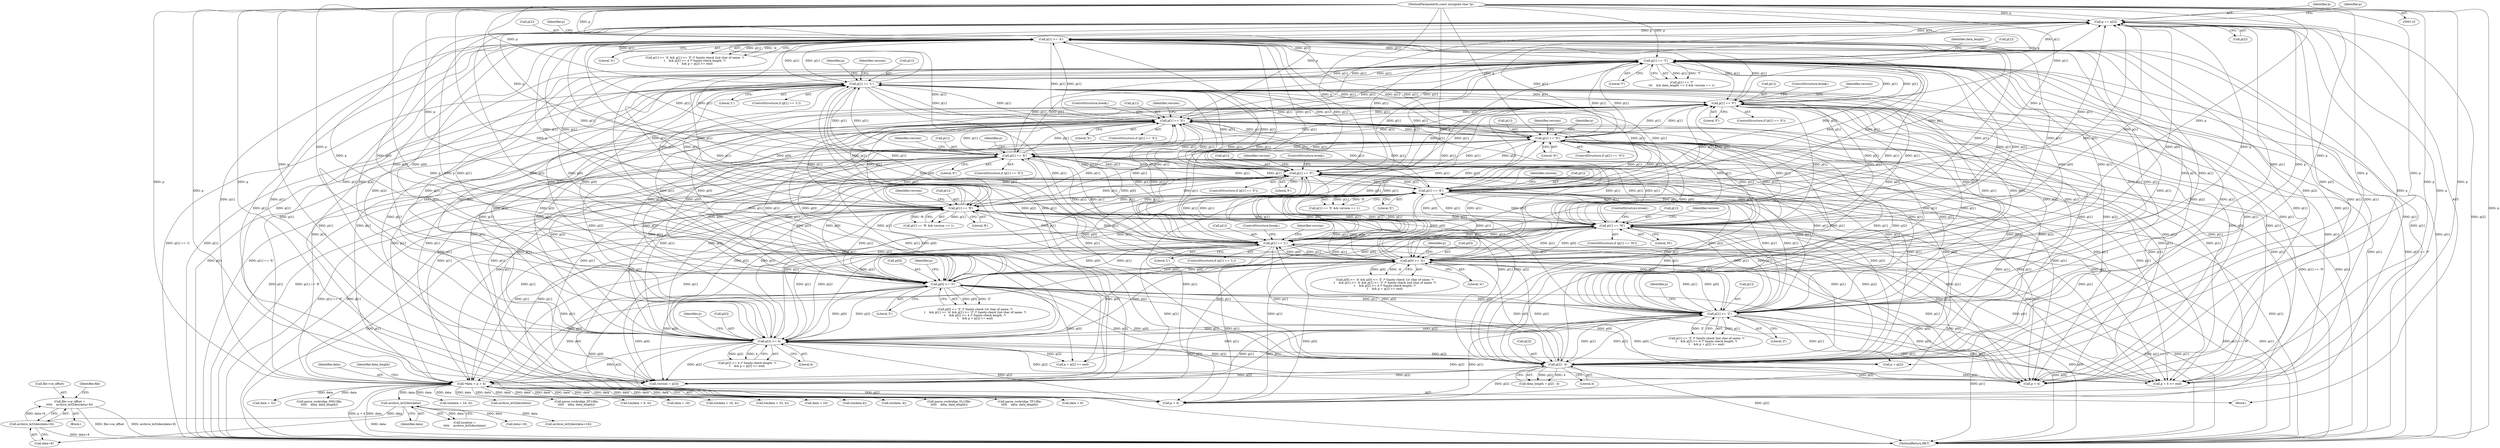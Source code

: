 digraph "0_libarchive_8312eaa576014cd9b965012af51bc1f967b12423@pointer" {
"1000218" [label="(Call,file->ce_offset =\n\t\t\t\t\t    archive_le32dec(data+8))"];
"1000222" [label="(Call,archive_le32dec(data+8))"];
"1000216" [label="(Call,archive_le32dec(data))"];
"1000172" [label="(Call,*data = p + 4)"];
"1000488" [label="(Call,p[1] == 'T')"];
"1000465" [label="(Call,p[1] == 'L')"];
"1000539" [label="(Call,p[1] == 'F')"];
"1000348" [label="(Call,p[1] == 'X')"];
"1000305" [label="(Call,p[1] == 'N')"];
"1000198" [label="(Call,p[1] == 'E')"];
"1000516" [label="(Call,p[1] == 'F')"];
"1000146" [label="(Call,p[1] >= 'A')"];
"1000431" [label="(Call,p[1] == 'E')"];
"1000152" [label="(Call,p[1] <= 'Z')"];
"1000113" [label="(MethodParameterIn,const unsigned char *p)"];
"1000556" [label="(Call,p += p[2])"];
"1000180" [label="(Call,p[2] - 4)"];
"1000158" [label="(Call,p[2] >= 4)"];
"1000140" [label="(Call,p[0] <= 'Z')"];
"1000134" [label="(Call,p[0] >= 'A')"];
"1000245" [label="(Call,p[1] == 'L')"];
"1000282" [label="(Call,p[1] == 'M')"];
"1000453" [label="(Call,p[1] == 'R')"];
"1000465" [label="(Call,p[1] == 'L')"];
"1000404" [label="(Call,toi(data + 24, 4))"];
"1000244" [label="(ControlStructure,if (p[1] == 'L'))"];
"1000246" [label="(Call,p[1])"];
"1000249" [label="(Literal,'L')"];
"1000281" [label="(ControlStructure,if (p[1] == 'M'))"];
"1000228" [label="(Identifier,file)"];
"1000180" [label="(Call,p[2] - 4)"];
"1000272" [label="(Call,archive_le32dec(data))"];
"1000142" [label="(Identifier,p)"];
"1000282" [label="(Call,p[1] == 'M')"];
"1000140" [label="(Call,p[0] <= 'Z')"];
"1000452" [label="(Call,p[1] == 'R' && version == 1)"];
"1000314" [label="(Identifier,version)"];
"1000153" [label="(Call,p[1])"];
"1000549" [label="(Call,parse_rockridge_ZF1(file,\n\t\t\t\t\t    data, data_length))"];
"1000150" [label="(Literal,'A')"];
"1000216" [label="(Call,archive_le32dec(data))"];
"1000198" [label="(Call,p[1] == 'E')"];
"1000378" [label="(Call,toi(data + 8, 4))"];
"1000145" [label="(Call,p[1] >= 'A' && p[1] <= 'Z' /* Sanity-check 2nd char of name. */\n\t    && p[2] >= 4 /* Sanity-check length. */\n\t    && p + p[2] <= end)"];
"1000427" [label="(ControlStructure,break;)"];
"1000212" [label="(Block,)"];
"1000217" [label="(Identifier,data)"];
"1000392" [label="(Call,data + 16)"];
"1000488" [label="(Call,p[1] == 'T')"];
"1000543" [label="(Literal,'F')"];
"1000181" [label="(Call,p[2])"];
"1000302" [label="(ControlStructure,break;)"];
"1000515" [label="(ControlStructure,if (p[1] == 'F'))"];
"1000350" [label="(Identifier,p)"];
"1000391" [label="(Call,toi(data + 16, 4))"];
"1000141" [label="(Call,p[0])"];
"1000162" [label="(Literal,4)"];
"1000516" [label="(Call,p[1] == 'F')"];
"1000417" [label="(Call,toi(data + 32, 4))"];
"1000156" [label="(Literal,'Z')"];
"1000163" [label="(Call,p + p[2] <= end)"];
"1000405" [label="(Call,data + 24)"];
"1000129" [label="(Call,p + 4)"];
"1000135" [label="(Call,p[0])"];
"1000538" [label="(ControlStructure,if (p[1] == 'F'))"];
"1000520" [label="(Literal,'F')"];
"1000558" [label="(Call,p[2])"];
"1000219" [label="(Call,file->ce_offset)"];
"1000147" [label="(Call,p[1])"];
"1000469" [label="(Literal,'L')"];
"1000222" [label="(Call,archive_le32dec(data+8))"];
"1000134" [label="(Call,p[0] >= 'A')"];
"1000557" [label="(Identifier,p)"];
"1000431" [label="(Call,p[1] == 'E')"];
"1000305" [label="(Call,p[1] == 'N')"];
"1000128" [label="(Call,p + 4 <= end)"];
"1000152" [label="(Call,p[1] <= 'Z')"];
"1000473" [label="(Identifier,version)"];
"1000207" [label="(Identifier,version)"];
"1000324" [label="(Call,toi(data,4))"];
"1000489" [label="(Call,p[1])"];
"1000199" [label="(Call,p[1])"];
"1000158" [label="(Call,p[2] >= 4)"];
"1000214" [label="(Call,location =\n\t\t\t\t\t    archive_le32dec(data))"];
"1000430" [label="(Call,p[1] == 'E' && version == 1)"];
"1000352" [label="(Literal,'X')"];
"1000536" [label="(ControlStructure,break;)"];
"1000279" [label="(ControlStructure,break;)"];
"1000432" [label="(Call,p[1])"];
"1000459" [label="(Identifier,version)"];
"1000154" [label="(Identifier,p)"];
"1000563" [label="(MethodReturn,RET)"];
"1000138" [label="(Literal,'A')"];
"1000283" [label="(Call,p[1])"];
"1000457" [label="(Literal,'R')"];
"1000553" [label="(ControlStructure,break;)"];
"1000539" [label="(Call,p[1] == 'F')"];
"1000173" [label="(Identifier,data)"];
"1000170" [label="(Block,)"];
"1000466" [label="(Call,p[1])"];
"1000223" [label="(Call,data+8)"];
"1000464" [label="(ControlStructure,if (p[1] == 'L'))"];
"1000113" [label="(MethodParameterIn,const unsigned char *p)"];
"1000151" [label="(Call,p[1] <= 'Z' /* Sanity-check 2nd char of name. */\n\t    && p[2] >= 4 /* Sanity-check length. */\n\t    && p + p[2] <= end)"];
"1000164" [label="(Call,p + p[2])"];
"1000254" [label="(Identifier,version)"];
"1000347" [label="(ControlStructure,if (p[1] == 'X'))"];
"1000349" [label="(Call,p[1])"];
"1000356" [label="(Identifier,version)"];
"1000165" [label="(Identifier,p)"];
"1000495" [label="(Identifier,data_length)"];
"1000309" [label="(Literal,'N')"];
"1000202" [label="(Literal,'E')"];
"1000197" [label="(ControlStructure,if (p[1] == 'E'))"];
"1000367" [label="(Call,toi(data, 4))"];
"1000492" [label="(Literal,'T')"];
"1000547" [label="(Identifier,version)"];
"1000304" [label="(ControlStructure,if (p[1] == 'N'))"];
"1000231" [label="(Call,data+16)"];
"1000437" [label="(Identifier,version)"];
"1000148" [label="(Identifier,p)"];
"1000286" [label="(Literal,'M')"];
"1000487" [label="(Call,p[1] == 'T'\n\t\t\t    && data_length == 0 && version == 1)"];
"1000146" [label="(Call,p[1] >= 'A')"];
"1000454" [label="(Call,p[1])"];
"1000476" [label="(Call,parse_rockridge_SL1(file,\n\t\t\t\t\t    data, data_length))"];
"1000490" [label="(Identifier,p)"];
"1000556" [label="(Call,p += p[2])"];
"1000144" [label="(Literal,'Z')"];
"1000157" [label="(Call,p[2] >= 4 /* Sanity-check length. */\n\t    && p + p[2] <= end)"];
"1000348" [label="(Call,p[1] == 'X')"];
"1000186" [label="(Call,version = p[3])"];
"1000527" [label="(Call,parse_rockridge_TF1(file,\n\t\t\t\t\t    data, data_length))"];
"1000160" [label="(Identifier,p)"];
"1000174" [label="(Call,p + 4)"];
"1000517" [label="(Call,p[1])"];
"1000290" [label="(Identifier,version)"];
"1000133" [label="(Call,p[0] >= 'A' && p[0] <= 'Z' /* Sanity-check 1st char of name. */\n\t    && p[1] >= 'A' && p[1] <= 'Z' /* Sanity-check 2nd char of name. */\n\t    && p[2] >= 4 /* Sanity-check length. */\n\t    && p + p[2] <= end)"];
"1000230" [label="(Call,archive_le32dec(data+16))"];
"1000184" [label="(Literal,4)"];
"1000178" [label="(Call,data_length = p[2] - 4)"];
"1000540" [label="(Call,p[1])"];
"1000306" [label="(Call,p[1])"];
"1000139" [label="(Call,p[0] <= 'Z' /* Sanity-check 1st char of name. */\n\t    && p[1] >= 'A' && p[1] <= 'Z' /* Sanity-check 2nd char of name. */\n\t    && p[2] >= 4 /* Sanity-check length. */\n\t    && p + p[2] <= end)"];
"1000524" [label="(Identifier,version)"];
"1000247" [label="(Identifier,p)"];
"1000453" [label="(Call,p[1] == 'R')"];
"1000130" [label="(Identifier,p)"];
"1000159" [label="(Call,p[2])"];
"1000245" [label="(Call,p[1] == 'L')"];
"1000218" [label="(Call,file->ce_offset =\n\t\t\t\t\t    archive_le32dec(data+8))"];
"1000435" [label="(Literal,'E')"];
"1000179" [label="(Identifier,data_length)"];
"1000379" [label="(Call,data + 8)"];
"1000418" [label="(Call,data + 32)"];
"1000172" [label="(Call,*data = p + 4)"];
"1000293" [label="(Call,parse_rockridge_NM1(file,\n\t\t\t\t\t    data, data_length))"];
"1000218" -> "1000212"  [label="AST: "];
"1000218" -> "1000222"  [label="CFG: "];
"1000219" -> "1000218"  [label="AST: "];
"1000222" -> "1000218"  [label="AST: "];
"1000228" -> "1000218"  [label="CFG: "];
"1000218" -> "1000563"  [label="DDG: file->ce_offset"];
"1000218" -> "1000563"  [label="DDG: archive_le32dec(data+8)"];
"1000222" -> "1000218"  [label="DDG: data+8"];
"1000222" -> "1000223"  [label="CFG: "];
"1000223" -> "1000222"  [label="AST: "];
"1000222" -> "1000563"  [label="DDG: data+8"];
"1000216" -> "1000222"  [label="DDG: data"];
"1000216" -> "1000214"  [label="AST: "];
"1000216" -> "1000217"  [label="CFG: "];
"1000217" -> "1000216"  [label="AST: "];
"1000214" -> "1000216"  [label="CFG: "];
"1000216" -> "1000214"  [label="DDG: data"];
"1000172" -> "1000216"  [label="DDG: data"];
"1000216" -> "1000223"  [label="DDG: data"];
"1000216" -> "1000230"  [label="DDG: data"];
"1000216" -> "1000231"  [label="DDG: data"];
"1000172" -> "1000170"  [label="AST: "];
"1000172" -> "1000174"  [label="CFG: "];
"1000173" -> "1000172"  [label="AST: "];
"1000174" -> "1000172"  [label="AST: "];
"1000179" -> "1000172"  [label="CFG: "];
"1000172" -> "1000563"  [label="DDG: data"];
"1000172" -> "1000563"  [label="DDG: p + 4"];
"1000488" -> "1000172"  [label="DDG: p[1]"];
"1000140" -> "1000172"  [label="DDG: p[0]"];
"1000198" -> "1000172"  [label="DDG: p[1]"];
"1000516" -> "1000172"  [label="DDG: p[1]"];
"1000146" -> "1000172"  [label="DDG: p[1]"];
"1000539" -> "1000172"  [label="DDG: p[1]"];
"1000158" -> "1000172"  [label="DDG: p[2]"];
"1000348" -> "1000172"  [label="DDG: p[1]"];
"1000305" -> "1000172"  [label="DDG: p[1]"];
"1000431" -> "1000172"  [label="DDG: p[1]"];
"1000152" -> "1000172"  [label="DDG: p[1]"];
"1000134" -> "1000172"  [label="DDG: p[0]"];
"1000245" -> "1000172"  [label="DDG: p[1]"];
"1000282" -> "1000172"  [label="DDG: p[1]"];
"1000453" -> "1000172"  [label="DDG: p[1]"];
"1000465" -> "1000172"  [label="DDG: p[1]"];
"1000113" -> "1000172"  [label="DDG: p"];
"1000180" -> "1000172"  [label="DDG: p[2]"];
"1000172" -> "1000272"  [label="DDG: data"];
"1000172" -> "1000293"  [label="DDG: data"];
"1000172" -> "1000324"  [label="DDG: data"];
"1000172" -> "1000367"  [label="DDG: data"];
"1000172" -> "1000378"  [label="DDG: data"];
"1000172" -> "1000379"  [label="DDG: data"];
"1000172" -> "1000391"  [label="DDG: data"];
"1000172" -> "1000392"  [label="DDG: data"];
"1000172" -> "1000404"  [label="DDG: data"];
"1000172" -> "1000405"  [label="DDG: data"];
"1000172" -> "1000417"  [label="DDG: data"];
"1000172" -> "1000418"  [label="DDG: data"];
"1000172" -> "1000476"  [label="DDG: data"];
"1000172" -> "1000527"  [label="DDG: data"];
"1000172" -> "1000549"  [label="DDG: data"];
"1000488" -> "1000487"  [label="AST: "];
"1000488" -> "1000492"  [label="CFG: "];
"1000489" -> "1000488"  [label="AST: "];
"1000492" -> "1000488"  [label="AST: "];
"1000495" -> "1000488"  [label="CFG: "];
"1000487" -> "1000488"  [label="CFG: "];
"1000488" -> "1000563"  [label="DDG: p[1]"];
"1000488" -> "1000128"  [label="DDG: p[1]"];
"1000488" -> "1000129"  [label="DDG: p[1]"];
"1000488" -> "1000134"  [label="DDG: p[1]"];
"1000488" -> "1000140"  [label="DDG: p[1]"];
"1000488" -> "1000146"  [label="DDG: p[1]"];
"1000488" -> "1000152"  [label="DDG: p[1]"];
"1000488" -> "1000158"  [label="DDG: p[1]"];
"1000488" -> "1000174"  [label="DDG: p[1]"];
"1000488" -> "1000180"  [label="DDG: p[1]"];
"1000488" -> "1000186"  [label="DDG: p[1]"];
"1000488" -> "1000198"  [label="DDG: p[1]"];
"1000488" -> "1000245"  [label="DDG: p[1]"];
"1000488" -> "1000282"  [label="DDG: p[1]"];
"1000488" -> "1000305"  [label="DDG: p[1]"];
"1000488" -> "1000348"  [label="DDG: p[1]"];
"1000488" -> "1000431"  [label="DDG: p[1]"];
"1000488" -> "1000453"  [label="DDG: p[1]"];
"1000488" -> "1000465"  [label="DDG: p[1]"];
"1000488" -> "1000487"  [label="DDG: p[1]"];
"1000488" -> "1000487"  [label="DDG: 'T'"];
"1000465" -> "1000488"  [label="DDG: p[1]"];
"1000113" -> "1000488"  [label="DDG: p"];
"1000140" -> "1000488"  [label="DDG: p[0]"];
"1000198" -> "1000488"  [label="DDG: p[1]"];
"1000516" -> "1000488"  [label="DDG: p[1]"];
"1000146" -> "1000488"  [label="DDG: p[1]"];
"1000539" -> "1000488"  [label="DDG: p[1]"];
"1000158" -> "1000488"  [label="DDG: p[2]"];
"1000348" -> "1000488"  [label="DDG: p[1]"];
"1000305" -> "1000488"  [label="DDG: p[1]"];
"1000431" -> "1000488"  [label="DDG: p[1]"];
"1000152" -> "1000488"  [label="DDG: p[1]"];
"1000134" -> "1000488"  [label="DDG: p[0]"];
"1000245" -> "1000488"  [label="DDG: p[1]"];
"1000282" -> "1000488"  [label="DDG: p[1]"];
"1000453" -> "1000488"  [label="DDG: p[1]"];
"1000180" -> "1000488"  [label="DDG: p[2]"];
"1000488" -> "1000516"  [label="DDG: p[1]"];
"1000488" -> "1000539"  [label="DDG: p[1]"];
"1000488" -> "1000556"  [label="DDG: p[1]"];
"1000465" -> "1000464"  [label="AST: "];
"1000465" -> "1000469"  [label="CFG: "];
"1000466" -> "1000465"  [label="AST: "];
"1000469" -> "1000465"  [label="AST: "];
"1000473" -> "1000465"  [label="CFG: "];
"1000490" -> "1000465"  [label="CFG: "];
"1000465" -> "1000563"  [label="DDG: p[1] == 'L'"];
"1000465" -> "1000563"  [label="DDG: p[1]"];
"1000465" -> "1000128"  [label="DDG: p[1]"];
"1000465" -> "1000129"  [label="DDG: p[1]"];
"1000465" -> "1000134"  [label="DDG: p[1]"];
"1000465" -> "1000140"  [label="DDG: p[1]"];
"1000465" -> "1000146"  [label="DDG: p[1]"];
"1000465" -> "1000152"  [label="DDG: p[1]"];
"1000465" -> "1000158"  [label="DDG: p[1]"];
"1000465" -> "1000174"  [label="DDG: p[1]"];
"1000465" -> "1000180"  [label="DDG: p[1]"];
"1000465" -> "1000186"  [label="DDG: p[1]"];
"1000465" -> "1000198"  [label="DDG: p[1]"];
"1000465" -> "1000245"  [label="DDG: p[1]"];
"1000465" -> "1000282"  [label="DDG: p[1]"];
"1000465" -> "1000305"  [label="DDG: p[1]"];
"1000465" -> "1000348"  [label="DDG: p[1]"];
"1000465" -> "1000431"  [label="DDG: p[1]"];
"1000465" -> "1000453"  [label="DDG: p[1]"];
"1000539" -> "1000465"  [label="DDG: p[1]"];
"1000348" -> "1000465"  [label="DDG: p[1]"];
"1000305" -> "1000465"  [label="DDG: p[1]"];
"1000198" -> "1000465"  [label="DDG: p[1]"];
"1000516" -> "1000465"  [label="DDG: p[1]"];
"1000146" -> "1000465"  [label="DDG: p[1]"];
"1000431" -> "1000465"  [label="DDG: p[1]"];
"1000152" -> "1000465"  [label="DDG: p[1]"];
"1000245" -> "1000465"  [label="DDG: p[1]"];
"1000282" -> "1000465"  [label="DDG: p[1]"];
"1000453" -> "1000465"  [label="DDG: p[1]"];
"1000113" -> "1000465"  [label="DDG: p"];
"1000140" -> "1000465"  [label="DDG: p[0]"];
"1000158" -> "1000465"  [label="DDG: p[2]"];
"1000134" -> "1000465"  [label="DDG: p[0]"];
"1000180" -> "1000465"  [label="DDG: p[2]"];
"1000465" -> "1000516"  [label="DDG: p[1]"];
"1000465" -> "1000539"  [label="DDG: p[1]"];
"1000465" -> "1000556"  [label="DDG: p[1]"];
"1000539" -> "1000538"  [label="AST: "];
"1000539" -> "1000543"  [label="CFG: "];
"1000540" -> "1000539"  [label="AST: "];
"1000543" -> "1000539"  [label="AST: "];
"1000547" -> "1000539"  [label="CFG: "];
"1000553" -> "1000539"  [label="CFG: "];
"1000539" -> "1000563"  [label="DDG: p[1]"];
"1000539" -> "1000563"  [label="DDG: p[1] == 'F'"];
"1000539" -> "1000128"  [label="DDG: p[1]"];
"1000539" -> "1000129"  [label="DDG: p[1]"];
"1000539" -> "1000134"  [label="DDG: p[1]"];
"1000539" -> "1000140"  [label="DDG: p[1]"];
"1000539" -> "1000146"  [label="DDG: p[1]"];
"1000539" -> "1000152"  [label="DDG: p[1]"];
"1000539" -> "1000158"  [label="DDG: p[1]"];
"1000539" -> "1000174"  [label="DDG: p[1]"];
"1000539" -> "1000180"  [label="DDG: p[1]"];
"1000539" -> "1000186"  [label="DDG: p[1]"];
"1000539" -> "1000198"  [label="DDG: p[1]"];
"1000539" -> "1000245"  [label="DDG: p[1]"];
"1000539" -> "1000282"  [label="DDG: p[1]"];
"1000539" -> "1000305"  [label="DDG: p[1]"];
"1000539" -> "1000348"  [label="DDG: p[1]"];
"1000539" -> "1000431"  [label="DDG: p[1]"];
"1000539" -> "1000453"  [label="DDG: p[1]"];
"1000539" -> "1000516"  [label="DDG: p[1]"];
"1000348" -> "1000539"  [label="DDG: p[1]"];
"1000305" -> "1000539"  [label="DDG: p[1]"];
"1000198" -> "1000539"  [label="DDG: p[1]"];
"1000516" -> "1000539"  [label="DDG: p[1]"];
"1000146" -> "1000539"  [label="DDG: p[1]"];
"1000431" -> "1000539"  [label="DDG: p[1]"];
"1000152" -> "1000539"  [label="DDG: p[1]"];
"1000245" -> "1000539"  [label="DDG: p[1]"];
"1000282" -> "1000539"  [label="DDG: p[1]"];
"1000453" -> "1000539"  [label="DDG: p[1]"];
"1000113" -> "1000539"  [label="DDG: p"];
"1000140" -> "1000539"  [label="DDG: p[0]"];
"1000158" -> "1000539"  [label="DDG: p[2]"];
"1000134" -> "1000539"  [label="DDG: p[0]"];
"1000180" -> "1000539"  [label="DDG: p[2]"];
"1000539" -> "1000556"  [label="DDG: p[1]"];
"1000348" -> "1000347"  [label="AST: "];
"1000348" -> "1000352"  [label="CFG: "];
"1000349" -> "1000348"  [label="AST: "];
"1000352" -> "1000348"  [label="AST: "];
"1000356" -> "1000348"  [label="CFG: "];
"1000427" -> "1000348"  [label="CFG: "];
"1000348" -> "1000563"  [label="DDG: p[1]"];
"1000348" -> "1000563"  [label="DDG: p[1] == 'X'"];
"1000348" -> "1000128"  [label="DDG: p[1]"];
"1000348" -> "1000129"  [label="DDG: p[1]"];
"1000348" -> "1000134"  [label="DDG: p[1]"];
"1000348" -> "1000140"  [label="DDG: p[1]"];
"1000348" -> "1000146"  [label="DDG: p[1]"];
"1000348" -> "1000152"  [label="DDG: p[1]"];
"1000348" -> "1000158"  [label="DDG: p[1]"];
"1000348" -> "1000174"  [label="DDG: p[1]"];
"1000348" -> "1000180"  [label="DDG: p[1]"];
"1000348" -> "1000186"  [label="DDG: p[1]"];
"1000348" -> "1000198"  [label="DDG: p[1]"];
"1000348" -> "1000245"  [label="DDG: p[1]"];
"1000348" -> "1000282"  [label="DDG: p[1]"];
"1000348" -> "1000305"  [label="DDG: p[1]"];
"1000305" -> "1000348"  [label="DDG: p[1]"];
"1000113" -> "1000348"  [label="DDG: p"];
"1000140" -> "1000348"  [label="DDG: p[0]"];
"1000198" -> "1000348"  [label="DDG: p[1]"];
"1000516" -> "1000348"  [label="DDG: p[1]"];
"1000146" -> "1000348"  [label="DDG: p[1]"];
"1000158" -> "1000348"  [label="DDG: p[2]"];
"1000431" -> "1000348"  [label="DDG: p[1]"];
"1000152" -> "1000348"  [label="DDG: p[1]"];
"1000134" -> "1000348"  [label="DDG: p[0]"];
"1000245" -> "1000348"  [label="DDG: p[1]"];
"1000282" -> "1000348"  [label="DDG: p[1]"];
"1000453" -> "1000348"  [label="DDG: p[1]"];
"1000180" -> "1000348"  [label="DDG: p[2]"];
"1000348" -> "1000431"  [label="DDG: p[1]"];
"1000348" -> "1000453"  [label="DDG: p[1]"];
"1000348" -> "1000516"  [label="DDG: p[1]"];
"1000348" -> "1000556"  [label="DDG: p[1]"];
"1000305" -> "1000304"  [label="AST: "];
"1000305" -> "1000309"  [label="CFG: "];
"1000306" -> "1000305"  [label="AST: "];
"1000309" -> "1000305"  [label="AST: "];
"1000314" -> "1000305"  [label="CFG: "];
"1000350" -> "1000305"  [label="CFG: "];
"1000305" -> "1000563"  [label="DDG: p[1] == 'N'"];
"1000305" -> "1000563"  [label="DDG: p[1]"];
"1000305" -> "1000128"  [label="DDG: p[1]"];
"1000305" -> "1000129"  [label="DDG: p[1]"];
"1000305" -> "1000134"  [label="DDG: p[1]"];
"1000305" -> "1000140"  [label="DDG: p[1]"];
"1000305" -> "1000146"  [label="DDG: p[1]"];
"1000305" -> "1000152"  [label="DDG: p[1]"];
"1000305" -> "1000158"  [label="DDG: p[1]"];
"1000305" -> "1000174"  [label="DDG: p[1]"];
"1000305" -> "1000180"  [label="DDG: p[1]"];
"1000305" -> "1000186"  [label="DDG: p[1]"];
"1000305" -> "1000198"  [label="DDG: p[1]"];
"1000305" -> "1000245"  [label="DDG: p[1]"];
"1000305" -> "1000282"  [label="DDG: p[1]"];
"1000198" -> "1000305"  [label="DDG: p[1]"];
"1000516" -> "1000305"  [label="DDG: p[1]"];
"1000146" -> "1000305"  [label="DDG: p[1]"];
"1000431" -> "1000305"  [label="DDG: p[1]"];
"1000152" -> "1000305"  [label="DDG: p[1]"];
"1000245" -> "1000305"  [label="DDG: p[1]"];
"1000282" -> "1000305"  [label="DDG: p[1]"];
"1000453" -> "1000305"  [label="DDG: p[1]"];
"1000113" -> "1000305"  [label="DDG: p"];
"1000140" -> "1000305"  [label="DDG: p[0]"];
"1000158" -> "1000305"  [label="DDG: p[2]"];
"1000134" -> "1000305"  [label="DDG: p[0]"];
"1000180" -> "1000305"  [label="DDG: p[2]"];
"1000305" -> "1000431"  [label="DDG: p[1]"];
"1000305" -> "1000453"  [label="DDG: p[1]"];
"1000305" -> "1000516"  [label="DDG: p[1]"];
"1000305" -> "1000556"  [label="DDG: p[1]"];
"1000198" -> "1000197"  [label="AST: "];
"1000198" -> "1000202"  [label="CFG: "];
"1000199" -> "1000198"  [label="AST: "];
"1000202" -> "1000198"  [label="AST: "];
"1000207" -> "1000198"  [label="CFG: "];
"1000247" -> "1000198"  [label="CFG: "];
"1000198" -> "1000563"  [label="DDG: p[1]"];
"1000198" -> "1000563"  [label="DDG: p[1] == 'E'"];
"1000198" -> "1000128"  [label="DDG: p[1]"];
"1000198" -> "1000129"  [label="DDG: p[1]"];
"1000198" -> "1000134"  [label="DDG: p[1]"];
"1000198" -> "1000140"  [label="DDG: p[1]"];
"1000198" -> "1000146"  [label="DDG: p[1]"];
"1000198" -> "1000152"  [label="DDG: p[1]"];
"1000198" -> "1000158"  [label="DDG: p[1]"];
"1000198" -> "1000174"  [label="DDG: p[1]"];
"1000198" -> "1000180"  [label="DDG: p[1]"];
"1000198" -> "1000186"  [label="DDG: p[1]"];
"1000516" -> "1000198"  [label="DDG: p[1]"];
"1000146" -> "1000198"  [label="DDG: p[1]"];
"1000431" -> "1000198"  [label="DDG: p[1]"];
"1000152" -> "1000198"  [label="DDG: p[1]"];
"1000245" -> "1000198"  [label="DDG: p[1]"];
"1000282" -> "1000198"  [label="DDG: p[1]"];
"1000453" -> "1000198"  [label="DDG: p[1]"];
"1000113" -> "1000198"  [label="DDG: p"];
"1000140" -> "1000198"  [label="DDG: p[0]"];
"1000158" -> "1000198"  [label="DDG: p[2]"];
"1000134" -> "1000198"  [label="DDG: p[0]"];
"1000180" -> "1000198"  [label="DDG: p[2]"];
"1000198" -> "1000245"  [label="DDG: p[1]"];
"1000198" -> "1000282"  [label="DDG: p[1]"];
"1000198" -> "1000431"  [label="DDG: p[1]"];
"1000198" -> "1000453"  [label="DDG: p[1]"];
"1000198" -> "1000516"  [label="DDG: p[1]"];
"1000198" -> "1000556"  [label="DDG: p[1]"];
"1000516" -> "1000515"  [label="AST: "];
"1000516" -> "1000520"  [label="CFG: "];
"1000517" -> "1000516"  [label="AST: "];
"1000520" -> "1000516"  [label="AST: "];
"1000524" -> "1000516"  [label="CFG: "];
"1000536" -> "1000516"  [label="CFG: "];
"1000516" -> "1000563"  [label="DDG: p[1] == 'F'"];
"1000516" -> "1000563"  [label="DDG: p[1]"];
"1000516" -> "1000128"  [label="DDG: p[1]"];
"1000516" -> "1000129"  [label="DDG: p[1]"];
"1000516" -> "1000134"  [label="DDG: p[1]"];
"1000516" -> "1000140"  [label="DDG: p[1]"];
"1000516" -> "1000146"  [label="DDG: p[1]"];
"1000516" -> "1000152"  [label="DDG: p[1]"];
"1000516" -> "1000158"  [label="DDG: p[1]"];
"1000516" -> "1000174"  [label="DDG: p[1]"];
"1000516" -> "1000180"  [label="DDG: p[1]"];
"1000516" -> "1000186"  [label="DDG: p[1]"];
"1000516" -> "1000245"  [label="DDG: p[1]"];
"1000516" -> "1000282"  [label="DDG: p[1]"];
"1000516" -> "1000431"  [label="DDG: p[1]"];
"1000516" -> "1000453"  [label="DDG: p[1]"];
"1000146" -> "1000516"  [label="DDG: p[1]"];
"1000431" -> "1000516"  [label="DDG: p[1]"];
"1000152" -> "1000516"  [label="DDG: p[1]"];
"1000245" -> "1000516"  [label="DDG: p[1]"];
"1000282" -> "1000516"  [label="DDG: p[1]"];
"1000453" -> "1000516"  [label="DDG: p[1]"];
"1000113" -> "1000516"  [label="DDG: p"];
"1000140" -> "1000516"  [label="DDG: p[0]"];
"1000158" -> "1000516"  [label="DDG: p[2]"];
"1000134" -> "1000516"  [label="DDG: p[0]"];
"1000180" -> "1000516"  [label="DDG: p[2]"];
"1000516" -> "1000556"  [label="DDG: p[1]"];
"1000146" -> "1000145"  [label="AST: "];
"1000146" -> "1000150"  [label="CFG: "];
"1000147" -> "1000146"  [label="AST: "];
"1000150" -> "1000146"  [label="AST: "];
"1000154" -> "1000146"  [label="CFG: "];
"1000145" -> "1000146"  [label="CFG: "];
"1000146" -> "1000563"  [label="DDG: p[1]"];
"1000146" -> "1000128"  [label="DDG: p[1]"];
"1000146" -> "1000129"  [label="DDG: p[1]"];
"1000146" -> "1000134"  [label="DDG: p[1]"];
"1000146" -> "1000140"  [label="DDG: p[1]"];
"1000146" -> "1000145"  [label="DDG: p[1]"];
"1000146" -> "1000145"  [label="DDG: 'A'"];
"1000431" -> "1000146"  [label="DDG: p[1]"];
"1000152" -> "1000146"  [label="DDG: p[1]"];
"1000245" -> "1000146"  [label="DDG: p[1]"];
"1000282" -> "1000146"  [label="DDG: p[1]"];
"1000453" -> "1000146"  [label="DDG: p[1]"];
"1000113" -> "1000146"  [label="DDG: p"];
"1000556" -> "1000146"  [label="DDG: p"];
"1000140" -> "1000146"  [label="DDG: p[0]"];
"1000134" -> "1000146"  [label="DDG: p[0]"];
"1000158" -> "1000146"  [label="DDG: p[2]"];
"1000180" -> "1000146"  [label="DDG: p[2]"];
"1000146" -> "1000152"  [label="DDG: p[1]"];
"1000146" -> "1000158"  [label="DDG: p[1]"];
"1000146" -> "1000174"  [label="DDG: p[1]"];
"1000146" -> "1000180"  [label="DDG: p[1]"];
"1000146" -> "1000186"  [label="DDG: p[1]"];
"1000146" -> "1000245"  [label="DDG: p[1]"];
"1000146" -> "1000282"  [label="DDG: p[1]"];
"1000146" -> "1000431"  [label="DDG: p[1]"];
"1000146" -> "1000453"  [label="DDG: p[1]"];
"1000146" -> "1000556"  [label="DDG: p[1]"];
"1000431" -> "1000430"  [label="AST: "];
"1000431" -> "1000435"  [label="CFG: "];
"1000432" -> "1000431"  [label="AST: "];
"1000435" -> "1000431"  [label="AST: "];
"1000437" -> "1000431"  [label="CFG: "];
"1000430" -> "1000431"  [label="CFG: "];
"1000431" -> "1000563"  [label="DDG: p[1]"];
"1000431" -> "1000128"  [label="DDG: p[1]"];
"1000431" -> "1000129"  [label="DDG: p[1]"];
"1000431" -> "1000134"  [label="DDG: p[1]"];
"1000431" -> "1000140"  [label="DDG: p[1]"];
"1000431" -> "1000152"  [label="DDG: p[1]"];
"1000431" -> "1000158"  [label="DDG: p[1]"];
"1000431" -> "1000174"  [label="DDG: p[1]"];
"1000431" -> "1000180"  [label="DDG: p[1]"];
"1000431" -> "1000186"  [label="DDG: p[1]"];
"1000431" -> "1000245"  [label="DDG: p[1]"];
"1000431" -> "1000282"  [label="DDG: p[1]"];
"1000431" -> "1000430"  [label="DDG: p[1]"];
"1000431" -> "1000430"  [label="DDG: 'E'"];
"1000152" -> "1000431"  [label="DDG: p[1]"];
"1000245" -> "1000431"  [label="DDG: p[1]"];
"1000282" -> "1000431"  [label="DDG: p[1]"];
"1000453" -> "1000431"  [label="DDG: p[1]"];
"1000113" -> "1000431"  [label="DDG: p"];
"1000140" -> "1000431"  [label="DDG: p[0]"];
"1000158" -> "1000431"  [label="DDG: p[2]"];
"1000134" -> "1000431"  [label="DDG: p[0]"];
"1000180" -> "1000431"  [label="DDG: p[2]"];
"1000431" -> "1000453"  [label="DDG: p[1]"];
"1000431" -> "1000556"  [label="DDG: p[1]"];
"1000152" -> "1000151"  [label="AST: "];
"1000152" -> "1000156"  [label="CFG: "];
"1000153" -> "1000152"  [label="AST: "];
"1000156" -> "1000152"  [label="AST: "];
"1000160" -> "1000152"  [label="CFG: "];
"1000151" -> "1000152"  [label="CFG: "];
"1000152" -> "1000563"  [label="DDG: p[1]"];
"1000152" -> "1000128"  [label="DDG: p[1]"];
"1000152" -> "1000129"  [label="DDG: p[1]"];
"1000152" -> "1000134"  [label="DDG: p[1]"];
"1000152" -> "1000140"  [label="DDG: p[1]"];
"1000152" -> "1000151"  [label="DDG: p[1]"];
"1000152" -> "1000151"  [label="DDG: 'Z'"];
"1000113" -> "1000152"  [label="DDG: p"];
"1000556" -> "1000152"  [label="DDG: p"];
"1000140" -> "1000152"  [label="DDG: p[0]"];
"1000134" -> "1000152"  [label="DDG: p[0]"];
"1000245" -> "1000152"  [label="DDG: p[1]"];
"1000282" -> "1000152"  [label="DDG: p[1]"];
"1000453" -> "1000152"  [label="DDG: p[1]"];
"1000158" -> "1000152"  [label="DDG: p[2]"];
"1000180" -> "1000152"  [label="DDG: p[2]"];
"1000152" -> "1000158"  [label="DDG: p[1]"];
"1000152" -> "1000163"  [label="DDG: p[1]"];
"1000152" -> "1000164"  [label="DDG: p[1]"];
"1000152" -> "1000174"  [label="DDG: p[1]"];
"1000152" -> "1000180"  [label="DDG: p[1]"];
"1000152" -> "1000186"  [label="DDG: p[1]"];
"1000152" -> "1000245"  [label="DDG: p[1]"];
"1000152" -> "1000282"  [label="DDG: p[1]"];
"1000152" -> "1000453"  [label="DDG: p[1]"];
"1000152" -> "1000556"  [label="DDG: p[1]"];
"1000113" -> "1000110"  [label="AST: "];
"1000113" -> "1000563"  [label="DDG: p"];
"1000113" -> "1000128"  [label="DDG: p"];
"1000113" -> "1000129"  [label="DDG: p"];
"1000113" -> "1000134"  [label="DDG: p"];
"1000113" -> "1000140"  [label="DDG: p"];
"1000113" -> "1000158"  [label="DDG: p"];
"1000113" -> "1000163"  [label="DDG: p"];
"1000113" -> "1000164"  [label="DDG: p"];
"1000113" -> "1000174"  [label="DDG: p"];
"1000113" -> "1000180"  [label="DDG: p"];
"1000113" -> "1000186"  [label="DDG: p"];
"1000113" -> "1000245"  [label="DDG: p"];
"1000113" -> "1000282"  [label="DDG: p"];
"1000113" -> "1000453"  [label="DDG: p"];
"1000113" -> "1000556"  [label="DDG: p"];
"1000556" -> "1000170"  [label="AST: "];
"1000556" -> "1000558"  [label="CFG: "];
"1000557" -> "1000556"  [label="AST: "];
"1000558" -> "1000556"  [label="AST: "];
"1000130" -> "1000556"  [label="CFG: "];
"1000556" -> "1000563"  [label="DDG: p[2]"];
"1000556" -> "1000128"  [label="DDG: p"];
"1000556" -> "1000129"  [label="DDG: p"];
"1000556" -> "1000134"  [label="DDG: p"];
"1000556" -> "1000140"  [label="DDG: p"];
"1000556" -> "1000158"  [label="DDG: p"];
"1000180" -> "1000556"  [label="DDG: p[2]"];
"1000140" -> "1000556"  [label="DDG: p[0]"];
"1000134" -> "1000556"  [label="DDG: p[0]"];
"1000245" -> "1000556"  [label="DDG: p[1]"];
"1000282" -> "1000556"  [label="DDG: p[1]"];
"1000453" -> "1000556"  [label="DDG: p[1]"];
"1000158" -> "1000556"  [label="DDG: p[2]"];
"1000180" -> "1000178"  [label="AST: "];
"1000180" -> "1000184"  [label="CFG: "];
"1000181" -> "1000180"  [label="AST: "];
"1000184" -> "1000180"  [label="AST: "];
"1000178" -> "1000180"  [label="CFG: "];
"1000180" -> "1000563"  [label="DDG: p[2]"];
"1000180" -> "1000128"  [label="DDG: p[2]"];
"1000180" -> "1000129"  [label="DDG: p[2]"];
"1000180" -> "1000134"  [label="DDG: p[2]"];
"1000180" -> "1000140"  [label="DDG: p[2]"];
"1000180" -> "1000158"  [label="DDG: p[2]"];
"1000180" -> "1000174"  [label="DDG: p[2]"];
"1000180" -> "1000178"  [label="DDG: p[2]"];
"1000180" -> "1000178"  [label="DDG: 4"];
"1000158" -> "1000180"  [label="DDG: p[2]"];
"1000140" -> "1000180"  [label="DDG: p[0]"];
"1000134" -> "1000180"  [label="DDG: p[0]"];
"1000245" -> "1000180"  [label="DDG: p[1]"];
"1000282" -> "1000180"  [label="DDG: p[1]"];
"1000453" -> "1000180"  [label="DDG: p[1]"];
"1000180" -> "1000186"  [label="DDG: p[2]"];
"1000180" -> "1000245"  [label="DDG: p[2]"];
"1000180" -> "1000282"  [label="DDG: p[2]"];
"1000180" -> "1000453"  [label="DDG: p[2]"];
"1000158" -> "1000157"  [label="AST: "];
"1000158" -> "1000162"  [label="CFG: "];
"1000159" -> "1000158"  [label="AST: "];
"1000162" -> "1000158"  [label="AST: "];
"1000165" -> "1000158"  [label="CFG: "];
"1000157" -> "1000158"  [label="CFG: "];
"1000158" -> "1000563"  [label="DDG: p[2]"];
"1000158" -> "1000128"  [label="DDG: p[2]"];
"1000158" -> "1000129"  [label="DDG: p[2]"];
"1000158" -> "1000134"  [label="DDG: p[2]"];
"1000158" -> "1000140"  [label="DDG: p[2]"];
"1000158" -> "1000157"  [label="DDG: p[2]"];
"1000158" -> "1000157"  [label="DDG: 4"];
"1000140" -> "1000158"  [label="DDG: p[0]"];
"1000134" -> "1000158"  [label="DDG: p[0]"];
"1000245" -> "1000158"  [label="DDG: p[1]"];
"1000282" -> "1000158"  [label="DDG: p[1]"];
"1000453" -> "1000158"  [label="DDG: p[1]"];
"1000158" -> "1000163"  [label="DDG: p[2]"];
"1000158" -> "1000164"  [label="DDG: p[2]"];
"1000158" -> "1000174"  [label="DDG: p[2]"];
"1000158" -> "1000186"  [label="DDG: p[2]"];
"1000158" -> "1000245"  [label="DDG: p[2]"];
"1000158" -> "1000282"  [label="DDG: p[2]"];
"1000158" -> "1000453"  [label="DDG: p[2]"];
"1000140" -> "1000139"  [label="AST: "];
"1000140" -> "1000144"  [label="CFG: "];
"1000141" -> "1000140"  [label="AST: "];
"1000144" -> "1000140"  [label="AST: "];
"1000148" -> "1000140"  [label="CFG: "];
"1000139" -> "1000140"  [label="CFG: "];
"1000140" -> "1000563"  [label="DDG: p[0]"];
"1000140" -> "1000128"  [label="DDG: p[0]"];
"1000140" -> "1000129"  [label="DDG: p[0]"];
"1000140" -> "1000134"  [label="DDG: p[0]"];
"1000140" -> "1000139"  [label="DDG: p[0]"];
"1000140" -> "1000139"  [label="DDG: 'Z'"];
"1000134" -> "1000140"  [label="DDG: p[0]"];
"1000245" -> "1000140"  [label="DDG: p[1]"];
"1000282" -> "1000140"  [label="DDG: p[1]"];
"1000453" -> "1000140"  [label="DDG: p[1]"];
"1000140" -> "1000163"  [label="DDG: p[0]"];
"1000140" -> "1000164"  [label="DDG: p[0]"];
"1000140" -> "1000174"  [label="DDG: p[0]"];
"1000140" -> "1000186"  [label="DDG: p[0]"];
"1000140" -> "1000245"  [label="DDG: p[0]"];
"1000140" -> "1000282"  [label="DDG: p[0]"];
"1000140" -> "1000453"  [label="DDG: p[0]"];
"1000134" -> "1000133"  [label="AST: "];
"1000134" -> "1000138"  [label="CFG: "];
"1000135" -> "1000134"  [label="AST: "];
"1000138" -> "1000134"  [label="AST: "];
"1000142" -> "1000134"  [label="CFG: "];
"1000133" -> "1000134"  [label="CFG: "];
"1000134" -> "1000563"  [label="DDG: p[0]"];
"1000134" -> "1000128"  [label="DDG: p[0]"];
"1000134" -> "1000129"  [label="DDG: p[0]"];
"1000134" -> "1000133"  [label="DDG: p[0]"];
"1000134" -> "1000133"  [label="DDG: 'A'"];
"1000245" -> "1000134"  [label="DDG: p[1]"];
"1000282" -> "1000134"  [label="DDG: p[1]"];
"1000453" -> "1000134"  [label="DDG: p[1]"];
"1000134" -> "1000174"  [label="DDG: p[0]"];
"1000134" -> "1000186"  [label="DDG: p[0]"];
"1000134" -> "1000245"  [label="DDG: p[0]"];
"1000134" -> "1000282"  [label="DDG: p[0]"];
"1000134" -> "1000453"  [label="DDG: p[0]"];
"1000245" -> "1000244"  [label="AST: "];
"1000245" -> "1000249"  [label="CFG: "];
"1000246" -> "1000245"  [label="AST: "];
"1000249" -> "1000245"  [label="AST: "];
"1000254" -> "1000245"  [label="CFG: "];
"1000279" -> "1000245"  [label="CFG: "];
"1000245" -> "1000563"  [label="DDG: p[1] == 'L'"];
"1000245" -> "1000563"  [label="DDG: p[1]"];
"1000245" -> "1000128"  [label="DDG: p[1]"];
"1000245" -> "1000129"  [label="DDG: p[1]"];
"1000245" -> "1000174"  [label="DDG: p[1]"];
"1000245" -> "1000186"  [label="DDG: p[1]"];
"1000282" -> "1000245"  [label="DDG: p[1]"];
"1000453" -> "1000245"  [label="DDG: p[1]"];
"1000245" -> "1000282"  [label="DDG: p[1]"];
"1000245" -> "1000453"  [label="DDG: p[1]"];
"1000282" -> "1000281"  [label="AST: "];
"1000282" -> "1000286"  [label="CFG: "];
"1000283" -> "1000282"  [label="AST: "];
"1000286" -> "1000282"  [label="AST: "];
"1000290" -> "1000282"  [label="CFG: "];
"1000302" -> "1000282"  [label="CFG: "];
"1000282" -> "1000563"  [label="DDG: p[1] == 'M'"];
"1000282" -> "1000563"  [label="DDG: p[1]"];
"1000282" -> "1000128"  [label="DDG: p[1]"];
"1000282" -> "1000129"  [label="DDG: p[1]"];
"1000282" -> "1000174"  [label="DDG: p[1]"];
"1000282" -> "1000186"  [label="DDG: p[1]"];
"1000453" -> "1000282"  [label="DDG: p[1]"];
"1000282" -> "1000453"  [label="DDG: p[1]"];
"1000453" -> "1000452"  [label="AST: "];
"1000453" -> "1000457"  [label="CFG: "];
"1000454" -> "1000453"  [label="AST: "];
"1000457" -> "1000453"  [label="AST: "];
"1000459" -> "1000453"  [label="CFG: "];
"1000452" -> "1000453"  [label="CFG: "];
"1000453" -> "1000563"  [label="DDG: p[1]"];
"1000453" -> "1000128"  [label="DDG: p[1]"];
"1000453" -> "1000129"  [label="DDG: p[1]"];
"1000453" -> "1000174"  [label="DDG: p[1]"];
"1000453" -> "1000186"  [label="DDG: p[1]"];
"1000453" -> "1000452"  [label="DDG: p[1]"];
"1000453" -> "1000452"  [label="DDG: 'R'"];
}
